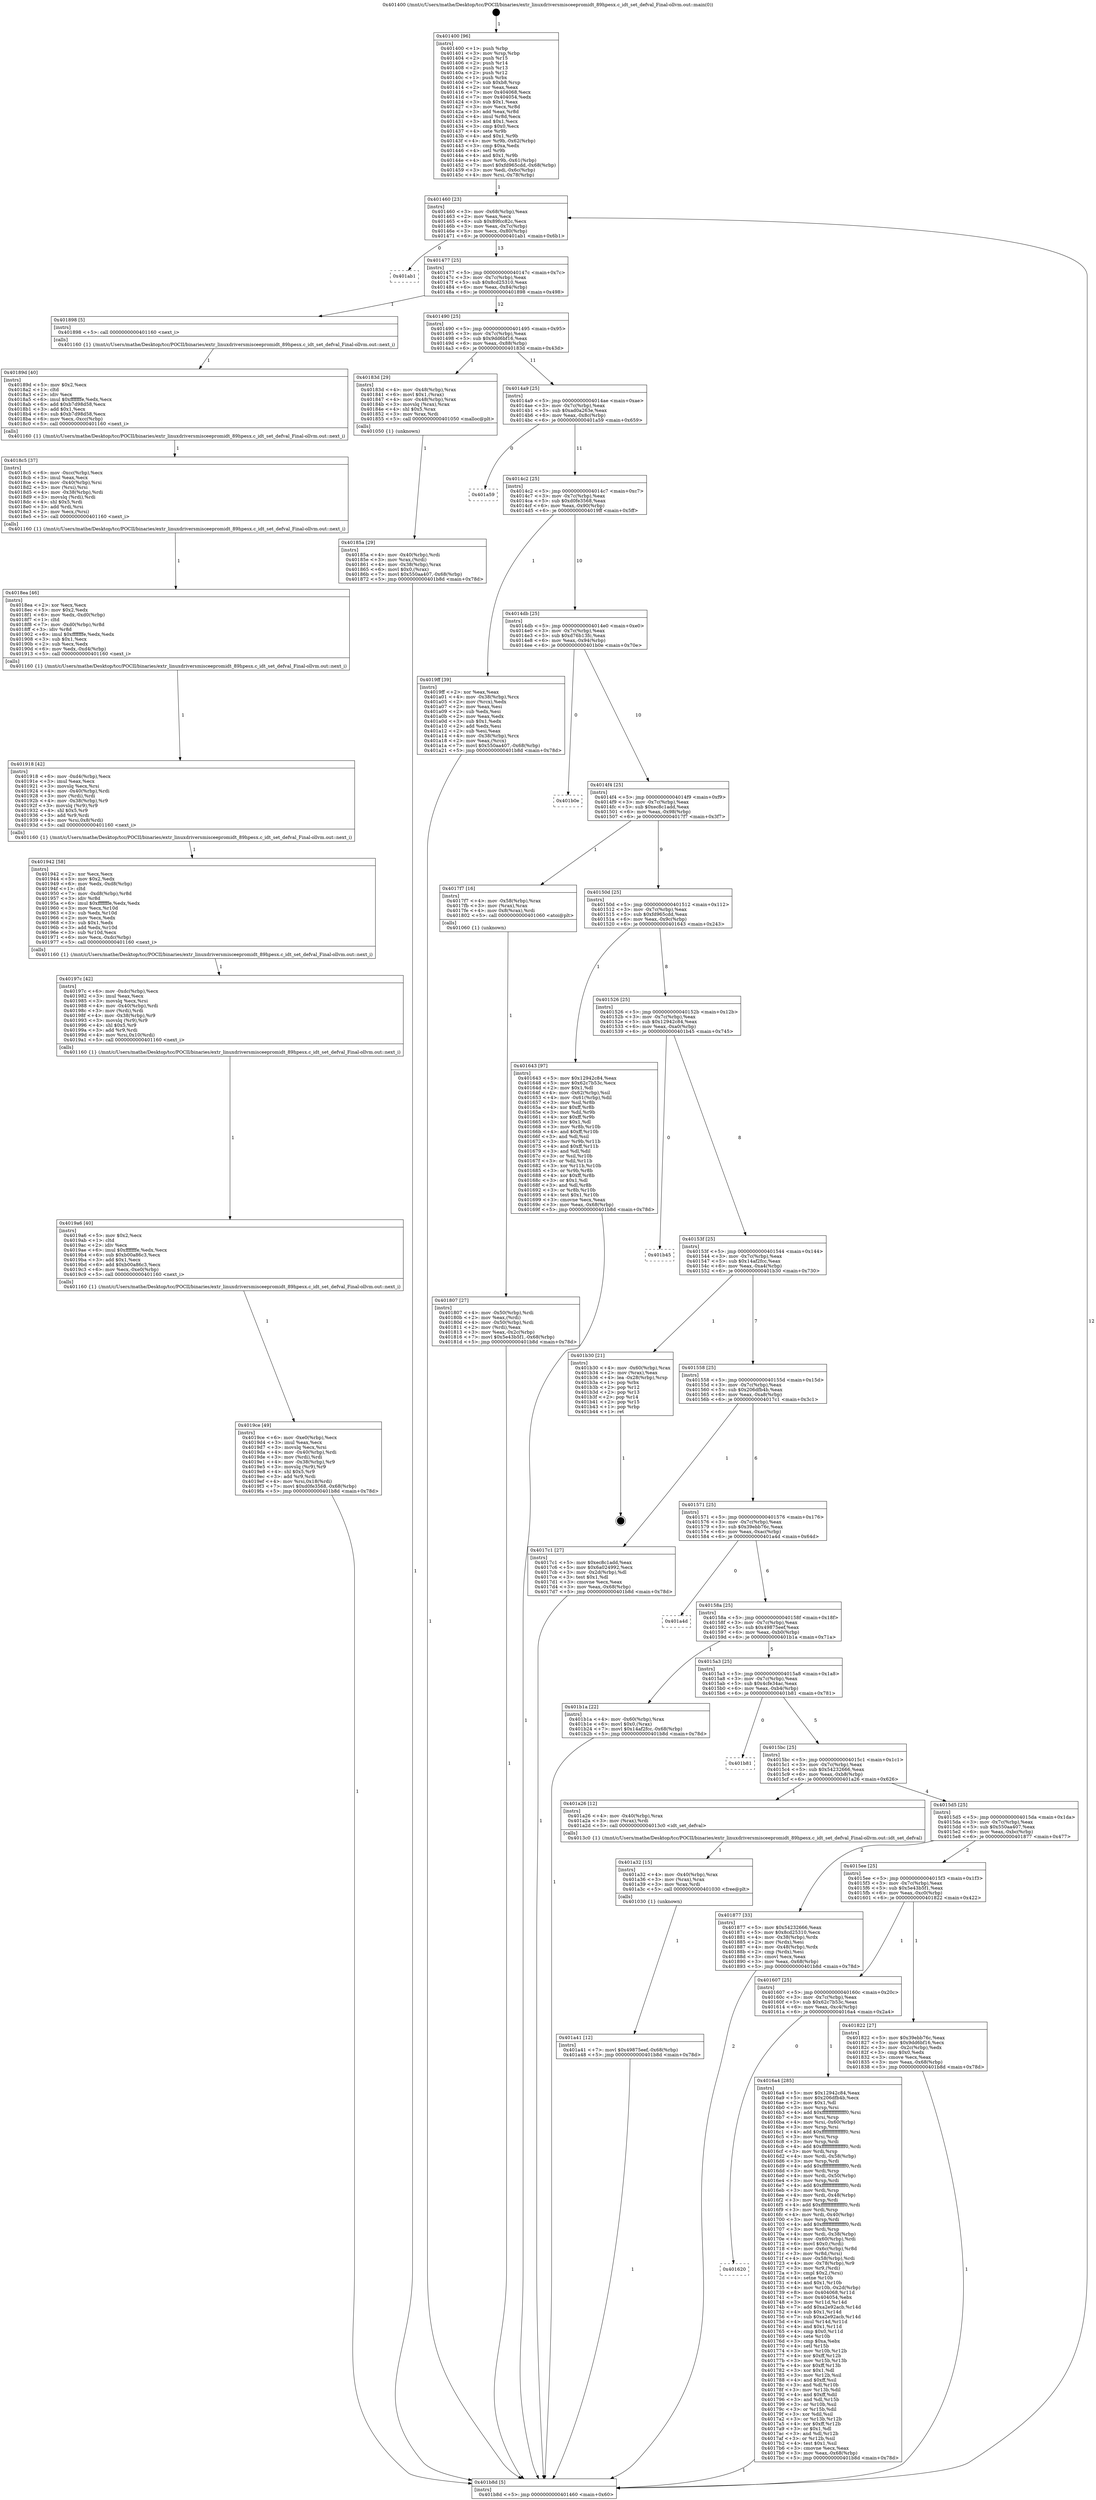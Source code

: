digraph "0x401400" {
  label = "0x401400 (/mnt/c/Users/mathe/Desktop/tcc/POCII/binaries/extr_linuxdriversmisceepromidt_89hpesx.c_idt_set_defval_Final-ollvm.out::main(0))"
  labelloc = "t"
  node[shape=record]

  Entry [label="",width=0.3,height=0.3,shape=circle,fillcolor=black,style=filled]
  "0x401460" [label="{
     0x401460 [23]\l
     | [instrs]\l
     &nbsp;&nbsp;0x401460 \<+3\>: mov -0x68(%rbp),%eax\l
     &nbsp;&nbsp;0x401463 \<+2\>: mov %eax,%ecx\l
     &nbsp;&nbsp;0x401465 \<+6\>: sub $0x89fcc82c,%ecx\l
     &nbsp;&nbsp;0x40146b \<+3\>: mov %eax,-0x7c(%rbp)\l
     &nbsp;&nbsp;0x40146e \<+3\>: mov %ecx,-0x80(%rbp)\l
     &nbsp;&nbsp;0x401471 \<+6\>: je 0000000000401ab1 \<main+0x6b1\>\l
  }"]
  "0x401ab1" [label="{
     0x401ab1\l
  }", style=dashed]
  "0x401477" [label="{
     0x401477 [25]\l
     | [instrs]\l
     &nbsp;&nbsp;0x401477 \<+5\>: jmp 000000000040147c \<main+0x7c\>\l
     &nbsp;&nbsp;0x40147c \<+3\>: mov -0x7c(%rbp),%eax\l
     &nbsp;&nbsp;0x40147f \<+5\>: sub $0x8cd25310,%eax\l
     &nbsp;&nbsp;0x401484 \<+6\>: mov %eax,-0x84(%rbp)\l
     &nbsp;&nbsp;0x40148a \<+6\>: je 0000000000401898 \<main+0x498\>\l
  }"]
  Exit [label="",width=0.3,height=0.3,shape=circle,fillcolor=black,style=filled,peripheries=2]
  "0x401898" [label="{
     0x401898 [5]\l
     | [instrs]\l
     &nbsp;&nbsp;0x401898 \<+5\>: call 0000000000401160 \<next_i\>\l
     | [calls]\l
     &nbsp;&nbsp;0x401160 \{1\} (/mnt/c/Users/mathe/Desktop/tcc/POCII/binaries/extr_linuxdriversmisceepromidt_89hpesx.c_idt_set_defval_Final-ollvm.out::next_i)\l
  }"]
  "0x401490" [label="{
     0x401490 [25]\l
     | [instrs]\l
     &nbsp;&nbsp;0x401490 \<+5\>: jmp 0000000000401495 \<main+0x95\>\l
     &nbsp;&nbsp;0x401495 \<+3\>: mov -0x7c(%rbp),%eax\l
     &nbsp;&nbsp;0x401498 \<+5\>: sub $0x9dd6bf16,%eax\l
     &nbsp;&nbsp;0x40149d \<+6\>: mov %eax,-0x88(%rbp)\l
     &nbsp;&nbsp;0x4014a3 \<+6\>: je 000000000040183d \<main+0x43d\>\l
  }"]
  "0x401a41" [label="{
     0x401a41 [12]\l
     | [instrs]\l
     &nbsp;&nbsp;0x401a41 \<+7\>: movl $0x49875eef,-0x68(%rbp)\l
     &nbsp;&nbsp;0x401a48 \<+5\>: jmp 0000000000401b8d \<main+0x78d\>\l
  }"]
  "0x40183d" [label="{
     0x40183d [29]\l
     | [instrs]\l
     &nbsp;&nbsp;0x40183d \<+4\>: mov -0x48(%rbp),%rax\l
     &nbsp;&nbsp;0x401841 \<+6\>: movl $0x1,(%rax)\l
     &nbsp;&nbsp;0x401847 \<+4\>: mov -0x48(%rbp),%rax\l
     &nbsp;&nbsp;0x40184b \<+3\>: movslq (%rax),%rax\l
     &nbsp;&nbsp;0x40184e \<+4\>: shl $0x5,%rax\l
     &nbsp;&nbsp;0x401852 \<+3\>: mov %rax,%rdi\l
     &nbsp;&nbsp;0x401855 \<+5\>: call 0000000000401050 \<malloc@plt\>\l
     | [calls]\l
     &nbsp;&nbsp;0x401050 \{1\} (unknown)\l
  }"]
  "0x4014a9" [label="{
     0x4014a9 [25]\l
     | [instrs]\l
     &nbsp;&nbsp;0x4014a9 \<+5\>: jmp 00000000004014ae \<main+0xae\>\l
     &nbsp;&nbsp;0x4014ae \<+3\>: mov -0x7c(%rbp),%eax\l
     &nbsp;&nbsp;0x4014b1 \<+5\>: sub $0xad0a263e,%eax\l
     &nbsp;&nbsp;0x4014b6 \<+6\>: mov %eax,-0x8c(%rbp)\l
     &nbsp;&nbsp;0x4014bc \<+6\>: je 0000000000401a59 \<main+0x659\>\l
  }"]
  "0x401a32" [label="{
     0x401a32 [15]\l
     | [instrs]\l
     &nbsp;&nbsp;0x401a32 \<+4\>: mov -0x40(%rbp),%rax\l
     &nbsp;&nbsp;0x401a36 \<+3\>: mov (%rax),%rax\l
     &nbsp;&nbsp;0x401a39 \<+3\>: mov %rax,%rdi\l
     &nbsp;&nbsp;0x401a3c \<+5\>: call 0000000000401030 \<free@plt\>\l
     | [calls]\l
     &nbsp;&nbsp;0x401030 \{1\} (unknown)\l
  }"]
  "0x401a59" [label="{
     0x401a59\l
  }", style=dashed]
  "0x4014c2" [label="{
     0x4014c2 [25]\l
     | [instrs]\l
     &nbsp;&nbsp;0x4014c2 \<+5\>: jmp 00000000004014c7 \<main+0xc7\>\l
     &nbsp;&nbsp;0x4014c7 \<+3\>: mov -0x7c(%rbp),%eax\l
     &nbsp;&nbsp;0x4014ca \<+5\>: sub $0xd0fe3568,%eax\l
     &nbsp;&nbsp;0x4014cf \<+6\>: mov %eax,-0x90(%rbp)\l
     &nbsp;&nbsp;0x4014d5 \<+6\>: je 00000000004019ff \<main+0x5ff\>\l
  }"]
  "0x4019ce" [label="{
     0x4019ce [49]\l
     | [instrs]\l
     &nbsp;&nbsp;0x4019ce \<+6\>: mov -0xe0(%rbp),%ecx\l
     &nbsp;&nbsp;0x4019d4 \<+3\>: imul %eax,%ecx\l
     &nbsp;&nbsp;0x4019d7 \<+3\>: movslq %ecx,%rsi\l
     &nbsp;&nbsp;0x4019da \<+4\>: mov -0x40(%rbp),%rdi\l
     &nbsp;&nbsp;0x4019de \<+3\>: mov (%rdi),%rdi\l
     &nbsp;&nbsp;0x4019e1 \<+4\>: mov -0x38(%rbp),%r9\l
     &nbsp;&nbsp;0x4019e5 \<+3\>: movslq (%r9),%r9\l
     &nbsp;&nbsp;0x4019e8 \<+4\>: shl $0x5,%r9\l
     &nbsp;&nbsp;0x4019ec \<+3\>: add %r9,%rdi\l
     &nbsp;&nbsp;0x4019ef \<+4\>: mov %rsi,0x18(%rdi)\l
     &nbsp;&nbsp;0x4019f3 \<+7\>: movl $0xd0fe3568,-0x68(%rbp)\l
     &nbsp;&nbsp;0x4019fa \<+5\>: jmp 0000000000401b8d \<main+0x78d\>\l
  }"]
  "0x4019ff" [label="{
     0x4019ff [39]\l
     | [instrs]\l
     &nbsp;&nbsp;0x4019ff \<+2\>: xor %eax,%eax\l
     &nbsp;&nbsp;0x401a01 \<+4\>: mov -0x38(%rbp),%rcx\l
     &nbsp;&nbsp;0x401a05 \<+2\>: mov (%rcx),%edx\l
     &nbsp;&nbsp;0x401a07 \<+2\>: mov %eax,%esi\l
     &nbsp;&nbsp;0x401a09 \<+2\>: sub %edx,%esi\l
     &nbsp;&nbsp;0x401a0b \<+2\>: mov %eax,%edx\l
     &nbsp;&nbsp;0x401a0d \<+3\>: sub $0x1,%edx\l
     &nbsp;&nbsp;0x401a10 \<+2\>: add %edx,%esi\l
     &nbsp;&nbsp;0x401a12 \<+2\>: sub %esi,%eax\l
     &nbsp;&nbsp;0x401a14 \<+4\>: mov -0x38(%rbp),%rcx\l
     &nbsp;&nbsp;0x401a18 \<+2\>: mov %eax,(%rcx)\l
     &nbsp;&nbsp;0x401a1a \<+7\>: movl $0x550aa407,-0x68(%rbp)\l
     &nbsp;&nbsp;0x401a21 \<+5\>: jmp 0000000000401b8d \<main+0x78d\>\l
  }"]
  "0x4014db" [label="{
     0x4014db [25]\l
     | [instrs]\l
     &nbsp;&nbsp;0x4014db \<+5\>: jmp 00000000004014e0 \<main+0xe0\>\l
     &nbsp;&nbsp;0x4014e0 \<+3\>: mov -0x7c(%rbp),%eax\l
     &nbsp;&nbsp;0x4014e3 \<+5\>: sub $0xd76b13fc,%eax\l
     &nbsp;&nbsp;0x4014e8 \<+6\>: mov %eax,-0x94(%rbp)\l
     &nbsp;&nbsp;0x4014ee \<+6\>: je 0000000000401b0e \<main+0x70e\>\l
  }"]
  "0x4019a6" [label="{
     0x4019a6 [40]\l
     | [instrs]\l
     &nbsp;&nbsp;0x4019a6 \<+5\>: mov $0x2,%ecx\l
     &nbsp;&nbsp;0x4019ab \<+1\>: cltd\l
     &nbsp;&nbsp;0x4019ac \<+2\>: idiv %ecx\l
     &nbsp;&nbsp;0x4019ae \<+6\>: imul $0xfffffffe,%edx,%ecx\l
     &nbsp;&nbsp;0x4019b4 \<+6\>: sub $0xb00a86c3,%ecx\l
     &nbsp;&nbsp;0x4019ba \<+3\>: add $0x1,%ecx\l
     &nbsp;&nbsp;0x4019bd \<+6\>: add $0xb00a86c3,%ecx\l
     &nbsp;&nbsp;0x4019c3 \<+6\>: mov %ecx,-0xe0(%rbp)\l
     &nbsp;&nbsp;0x4019c9 \<+5\>: call 0000000000401160 \<next_i\>\l
     | [calls]\l
     &nbsp;&nbsp;0x401160 \{1\} (/mnt/c/Users/mathe/Desktop/tcc/POCII/binaries/extr_linuxdriversmisceepromidt_89hpesx.c_idt_set_defval_Final-ollvm.out::next_i)\l
  }"]
  "0x401b0e" [label="{
     0x401b0e\l
  }", style=dashed]
  "0x4014f4" [label="{
     0x4014f4 [25]\l
     | [instrs]\l
     &nbsp;&nbsp;0x4014f4 \<+5\>: jmp 00000000004014f9 \<main+0xf9\>\l
     &nbsp;&nbsp;0x4014f9 \<+3\>: mov -0x7c(%rbp),%eax\l
     &nbsp;&nbsp;0x4014fc \<+5\>: sub $0xec8c1add,%eax\l
     &nbsp;&nbsp;0x401501 \<+6\>: mov %eax,-0x98(%rbp)\l
     &nbsp;&nbsp;0x401507 \<+6\>: je 00000000004017f7 \<main+0x3f7\>\l
  }"]
  "0x40197c" [label="{
     0x40197c [42]\l
     | [instrs]\l
     &nbsp;&nbsp;0x40197c \<+6\>: mov -0xdc(%rbp),%ecx\l
     &nbsp;&nbsp;0x401982 \<+3\>: imul %eax,%ecx\l
     &nbsp;&nbsp;0x401985 \<+3\>: movslq %ecx,%rsi\l
     &nbsp;&nbsp;0x401988 \<+4\>: mov -0x40(%rbp),%rdi\l
     &nbsp;&nbsp;0x40198c \<+3\>: mov (%rdi),%rdi\l
     &nbsp;&nbsp;0x40198f \<+4\>: mov -0x38(%rbp),%r9\l
     &nbsp;&nbsp;0x401993 \<+3\>: movslq (%r9),%r9\l
     &nbsp;&nbsp;0x401996 \<+4\>: shl $0x5,%r9\l
     &nbsp;&nbsp;0x40199a \<+3\>: add %r9,%rdi\l
     &nbsp;&nbsp;0x40199d \<+4\>: mov %rsi,0x10(%rdi)\l
     &nbsp;&nbsp;0x4019a1 \<+5\>: call 0000000000401160 \<next_i\>\l
     | [calls]\l
     &nbsp;&nbsp;0x401160 \{1\} (/mnt/c/Users/mathe/Desktop/tcc/POCII/binaries/extr_linuxdriversmisceepromidt_89hpesx.c_idt_set_defval_Final-ollvm.out::next_i)\l
  }"]
  "0x4017f7" [label="{
     0x4017f7 [16]\l
     | [instrs]\l
     &nbsp;&nbsp;0x4017f7 \<+4\>: mov -0x58(%rbp),%rax\l
     &nbsp;&nbsp;0x4017fb \<+3\>: mov (%rax),%rax\l
     &nbsp;&nbsp;0x4017fe \<+4\>: mov 0x8(%rax),%rdi\l
     &nbsp;&nbsp;0x401802 \<+5\>: call 0000000000401060 \<atoi@plt\>\l
     | [calls]\l
     &nbsp;&nbsp;0x401060 \{1\} (unknown)\l
  }"]
  "0x40150d" [label="{
     0x40150d [25]\l
     | [instrs]\l
     &nbsp;&nbsp;0x40150d \<+5\>: jmp 0000000000401512 \<main+0x112\>\l
     &nbsp;&nbsp;0x401512 \<+3\>: mov -0x7c(%rbp),%eax\l
     &nbsp;&nbsp;0x401515 \<+5\>: sub $0xfd965cdd,%eax\l
     &nbsp;&nbsp;0x40151a \<+6\>: mov %eax,-0x9c(%rbp)\l
     &nbsp;&nbsp;0x401520 \<+6\>: je 0000000000401643 \<main+0x243\>\l
  }"]
  "0x401942" [label="{
     0x401942 [58]\l
     | [instrs]\l
     &nbsp;&nbsp;0x401942 \<+2\>: xor %ecx,%ecx\l
     &nbsp;&nbsp;0x401944 \<+5\>: mov $0x2,%edx\l
     &nbsp;&nbsp;0x401949 \<+6\>: mov %edx,-0xd8(%rbp)\l
     &nbsp;&nbsp;0x40194f \<+1\>: cltd\l
     &nbsp;&nbsp;0x401950 \<+7\>: mov -0xd8(%rbp),%r8d\l
     &nbsp;&nbsp;0x401957 \<+3\>: idiv %r8d\l
     &nbsp;&nbsp;0x40195a \<+6\>: imul $0xfffffffe,%edx,%edx\l
     &nbsp;&nbsp;0x401960 \<+3\>: mov %ecx,%r10d\l
     &nbsp;&nbsp;0x401963 \<+3\>: sub %edx,%r10d\l
     &nbsp;&nbsp;0x401966 \<+2\>: mov %ecx,%edx\l
     &nbsp;&nbsp;0x401968 \<+3\>: sub $0x1,%edx\l
     &nbsp;&nbsp;0x40196b \<+3\>: add %edx,%r10d\l
     &nbsp;&nbsp;0x40196e \<+3\>: sub %r10d,%ecx\l
     &nbsp;&nbsp;0x401971 \<+6\>: mov %ecx,-0xdc(%rbp)\l
     &nbsp;&nbsp;0x401977 \<+5\>: call 0000000000401160 \<next_i\>\l
     | [calls]\l
     &nbsp;&nbsp;0x401160 \{1\} (/mnt/c/Users/mathe/Desktop/tcc/POCII/binaries/extr_linuxdriversmisceepromidt_89hpesx.c_idt_set_defval_Final-ollvm.out::next_i)\l
  }"]
  "0x401643" [label="{
     0x401643 [97]\l
     | [instrs]\l
     &nbsp;&nbsp;0x401643 \<+5\>: mov $0x12942c84,%eax\l
     &nbsp;&nbsp;0x401648 \<+5\>: mov $0x62c7b53c,%ecx\l
     &nbsp;&nbsp;0x40164d \<+2\>: mov $0x1,%dl\l
     &nbsp;&nbsp;0x40164f \<+4\>: mov -0x62(%rbp),%sil\l
     &nbsp;&nbsp;0x401653 \<+4\>: mov -0x61(%rbp),%dil\l
     &nbsp;&nbsp;0x401657 \<+3\>: mov %sil,%r8b\l
     &nbsp;&nbsp;0x40165a \<+4\>: xor $0xff,%r8b\l
     &nbsp;&nbsp;0x40165e \<+3\>: mov %dil,%r9b\l
     &nbsp;&nbsp;0x401661 \<+4\>: xor $0xff,%r9b\l
     &nbsp;&nbsp;0x401665 \<+3\>: xor $0x1,%dl\l
     &nbsp;&nbsp;0x401668 \<+3\>: mov %r8b,%r10b\l
     &nbsp;&nbsp;0x40166b \<+4\>: and $0xff,%r10b\l
     &nbsp;&nbsp;0x40166f \<+3\>: and %dl,%sil\l
     &nbsp;&nbsp;0x401672 \<+3\>: mov %r9b,%r11b\l
     &nbsp;&nbsp;0x401675 \<+4\>: and $0xff,%r11b\l
     &nbsp;&nbsp;0x401679 \<+3\>: and %dl,%dil\l
     &nbsp;&nbsp;0x40167c \<+3\>: or %sil,%r10b\l
     &nbsp;&nbsp;0x40167f \<+3\>: or %dil,%r11b\l
     &nbsp;&nbsp;0x401682 \<+3\>: xor %r11b,%r10b\l
     &nbsp;&nbsp;0x401685 \<+3\>: or %r9b,%r8b\l
     &nbsp;&nbsp;0x401688 \<+4\>: xor $0xff,%r8b\l
     &nbsp;&nbsp;0x40168c \<+3\>: or $0x1,%dl\l
     &nbsp;&nbsp;0x40168f \<+3\>: and %dl,%r8b\l
     &nbsp;&nbsp;0x401692 \<+3\>: or %r8b,%r10b\l
     &nbsp;&nbsp;0x401695 \<+4\>: test $0x1,%r10b\l
     &nbsp;&nbsp;0x401699 \<+3\>: cmovne %ecx,%eax\l
     &nbsp;&nbsp;0x40169c \<+3\>: mov %eax,-0x68(%rbp)\l
     &nbsp;&nbsp;0x40169f \<+5\>: jmp 0000000000401b8d \<main+0x78d\>\l
  }"]
  "0x401526" [label="{
     0x401526 [25]\l
     | [instrs]\l
     &nbsp;&nbsp;0x401526 \<+5\>: jmp 000000000040152b \<main+0x12b\>\l
     &nbsp;&nbsp;0x40152b \<+3\>: mov -0x7c(%rbp),%eax\l
     &nbsp;&nbsp;0x40152e \<+5\>: sub $0x12942c84,%eax\l
     &nbsp;&nbsp;0x401533 \<+6\>: mov %eax,-0xa0(%rbp)\l
     &nbsp;&nbsp;0x401539 \<+6\>: je 0000000000401b45 \<main+0x745\>\l
  }"]
  "0x401b8d" [label="{
     0x401b8d [5]\l
     | [instrs]\l
     &nbsp;&nbsp;0x401b8d \<+5\>: jmp 0000000000401460 \<main+0x60\>\l
  }"]
  "0x401400" [label="{
     0x401400 [96]\l
     | [instrs]\l
     &nbsp;&nbsp;0x401400 \<+1\>: push %rbp\l
     &nbsp;&nbsp;0x401401 \<+3\>: mov %rsp,%rbp\l
     &nbsp;&nbsp;0x401404 \<+2\>: push %r15\l
     &nbsp;&nbsp;0x401406 \<+2\>: push %r14\l
     &nbsp;&nbsp;0x401408 \<+2\>: push %r13\l
     &nbsp;&nbsp;0x40140a \<+2\>: push %r12\l
     &nbsp;&nbsp;0x40140c \<+1\>: push %rbx\l
     &nbsp;&nbsp;0x40140d \<+7\>: sub $0xb8,%rsp\l
     &nbsp;&nbsp;0x401414 \<+2\>: xor %eax,%eax\l
     &nbsp;&nbsp;0x401416 \<+7\>: mov 0x404068,%ecx\l
     &nbsp;&nbsp;0x40141d \<+7\>: mov 0x404054,%edx\l
     &nbsp;&nbsp;0x401424 \<+3\>: sub $0x1,%eax\l
     &nbsp;&nbsp;0x401427 \<+3\>: mov %ecx,%r8d\l
     &nbsp;&nbsp;0x40142a \<+3\>: add %eax,%r8d\l
     &nbsp;&nbsp;0x40142d \<+4\>: imul %r8d,%ecx\l
     &nbsp;&nbsp;0x401431 \<+3\>: and $0x1,%ecx\l
     &nbsp;&nbsp;0x401434 \<+3\>: cmp $0x0,%ecx\l
     &nbsp;&nbsp;0x401437 \<+4\>: sete %r9b\l
     &nbsp;&nbsp;0x40143b \<+4\>: and $0x1,%r9b\l
     &nbsp;&nbsp;0x40143f \<+4\>: mov %r9b,-0x62(%rbp)\l
     &nbsp;&nbsp;0x401443 \<+3\>: cmp $0xa,%edx\l
     &nbsp;&nbsp;0x401446 \<+4\>: setl %r9b\l
     &nbsp;&nbsp;0x40144a \<+4\>: and $0x1,%r9b\l
     &nbsp;&nbsp;0x40144e \<+4\>: mov %r9b,-0x61(%rbp)\l
     &nbsp;&nbsp;0x401452 \<+7\>: movl $0xfd965cdd,-0x68(%rbp)\l
     &nbsp;&nbsp;0x401459 \<+3\>: mov %edi,-0x6c(%rbp)\l
     &nbsp;&nbsp;0x40145c \<+4\>: mov %rsi,-0x78(%rbp)\l
  }"]
  "0x401918" [label="{
     0x401918 [42]\l
     | [instrs]\l
     &nbsp;&nbsp;0x401918 \<+6\>: mov -0xd4(%rbp),%ecx\l
     &nbsp;&nbsp;0x40191e \<+3\>: imul %eax,%ecx\l
     &nbsp;&nbsp;0x401921 \<+3\>: movslq %ecx,%rsi\l
     &nbsp;&nbsp;0x401924 \<+4\>: mov -0x40(%rbp),%rdi\l
     &nbsp;&nbsp;0x401928 \<+3\>: mov (%rdi),%rdi\l
     &nbsp;&nbsp;0x40192b \<+4\>: mov -0x38(%rbp),%r9\l
     &nbsp;&nbsp;0x40192f \<+3\>: movslq (%r9),%r9\l
     &nbsp;&nbsp;0x401932 \<+4\>: shl $0x5,%r9\l
     &nbsp;&nbsp;0x401936 \<+3\>: add %r9,%rdi\l
     &nbsp;&nbsp;0x401939 \<+4\>: mov %rsi,0x8(%rdi)\l
     &nbsp;&nbsp;0x40193d \<+5\>: call 0000000000401160 \<next_i\>\l
     | [calls]\l
     &nbsp;&nbsp;0x401160 \{1\} (/mnt/c/Users/mathe/Desktop/tcc/POCII/binaries/extr_linuxdriversmisceepromidt_89hpesx.c_idt_set_defval_Final-ollvm.out::next_i)\l
  }"]
  "0x401b45" [label="{
     0x401b45\l
  }", style=dashed]
  "0x40153f" [label="{
     0x40153f [25]\l
     | [instrs]\l
     &nbsp;&nbsp;0x40153f \<+5\>: jmp 0000000000401544 \<main+0x144\>\l
     &nbsp;&nbsp;0x401544 \<+3\>: mov -0x7c(%rbp),%eax\l
     &nbsp;&nbsp;0x401547 \<+5\>: sub $0x14af2fcc,%eax\l
     &nbsp;&nbsp;0x40154c \<+6\>: mov %eax,-0xa4(%rbp)\l
     &nbsp;&nbsp;0x401552 \<+6\>: je 0000000000401b30 \<main+0x730\>\l
  }"]
  "0x4018ea" [label="{
     0x4018ea [46]\l
     | [instrs]\l
     &nbsp;&nbsp;0x4018ea \<+2\>: xor %ecx,%ecx\l
     &nbsp;&nbsp;0x4018ec \<+5\>: mov $0x2,%edx\l
     &nbsp;&nbsp;0x4018f1 \<+6\>: mov %edx,-0xd0(%rbp)\l
     &nbsp;&nbsp;0x4018f7 \<+1\>: cltd\l
     &nbsp;&nbsp;0x4018f8 \<+7\>: mov -0xd0(%rbp),%r8d\l
     &nbsp;&nbsp;0x4018ff \<+3\>: idiv %r8d\l
     &nbsp;&nbsp;0x401902 \<+6\>: imul $0xfffffffe,%edx,%edx\l
     &nbsp;&nbsp;0x401908 \<+3\>: sub $0x1,%ecx\l
     &nbsp;&nbsp;0x40190b \<+2\>: sub %ecx,%edx\l
     &nbsp;&nbsp;0x40190d \<+6\>: mov %edx,-0xd4(%rbp)\l
     &nbsp;&nbsp;0x401913 \<+5\>: call 0000000000401160 \<next_i\>\l
     | [calls]\l
     &nbsp;&nbsp;0x401160 \{1\} (/mnt/c/Users/mathe/Desktop/tcc/POCII/binaries/extr_linuxdriversmisceepromidt_89hpesx.c_idt_set_defval_Final-ollvm.out::next_i)\l
  }"]
  "0x401b30" [label="{
     0x401b30 [21]\l
     | [instrs]\l
     &nbsp;&nbsp;0x401b30 \<+4\>: mov -0x60(%rbp),%rax\l
     &nbsp;&nbsp;0x401b34 \<+2\>: mov (%rax),%eax\l
     &nbsp;&nbsp;0x401b36 \<+4\>: lea -0x28(%rbp),%rsp\l
     &nbsp;&nbsp;0x401b3a \<+1\>: pop %rbx\l
     &nbsp;&nbsp;0x401b3b \<+2\>: pop %r12\l
     &nbsp;&nbsp;0x401b3d \<+2\>: pop %r13\l
     &nbsp;&nbsp;0x401b3f \<+2\>: pop %r14\l
     &nbsp;&nbsp;0x401b41 \<+2\>: pop %r15\l
     &nbsp;&nbsp;0x401b43 \<+1\>: pop %rbp\l
     &nbsp;&nbsp;0x401b44 \<+1\>: ret\l
  }"]
  "0x401558" [label="{
     0x401558 [25]\l
     | [instrs]\l
     &nbsp;&nbsp;0x401558 \<+5\>: jmp 000000000040155d \<main+0x15d\>\l
     &nbsp;&nbsp;0x40155d \<+3\>: mov -0x7c(%rbp),%eax\l
     &nbsp;&nbsp;0x401560 \<+5\>: sub $0x206dfb4b,%eax\l
     &nbsp;&nbsp;0x401565 \<+6\>: mov %eax,-0xa8(%rbp)\l
     &nbsp;&nbsp;0x40156b \<+6\>: je 00000000004017c1 \<main+0x3c1\>\l
  }"]
  "0x4018c5" [label="{
     0x4018c5 [37]\l
     | [instrs]\l
     &nbsp;&nbsp;0x4018c5 \<+6\>: mov -0xcc(%rbp),%ecx\l
     &nbsp;&nbsp;0x4018cb \<+3\>: imul %eax,%ecx\l
     &nbsp;&nbsp;0x4018ce \<+4\>: mov -0x40(%rbp),%rsi\l
     &nbsp;&nbsp;0x4018d2 \<+3\>: mov (%rsi),%rsi\l
     &nbsp;&nbsp;0x4018d5 \<+4\>: mov -0x38(%rbp),%rdi\l
     &nbsp;&nbsp;0x4018d9 \<+3\>: movslq (%rdi),%rdi\l
     &nbsp;&nbsp;0x4018dc \<+4\>: shl $0x5,%rdi\l
     &nbsp;&nbsp;0x4018e0 \<+3\>: add %rdi,%rsi\l
     &nbsp;&nbsp;0x4018e3 \<+2\>: mov %ecx,(%rsi)\l
     &nbsp;&nbsp;0x4018e5 \<+5\>: call 0000000000401160 \<next_i\>\l
     | [calls]\l
     &nbsp;&nbsp;0x401160 \{1\} (/mnt/c/Users/mathe/Desktop/tcc/POCII/binaries/extr_linuxdriversmisceepromidt_89hpesx.c_idt_set_defval_Final-ollvm.out::next_i)\l
  }"]
  "0x4017c1" [label="{
     0x4017c1 [27]\l
     | [instrs]\l
     &nbsp;&nbsp;0x4017c1 \<+5\>: mov $0xec8c1add,%eax\l
     &nbsp;&nbsp;0x4017c6 \<+5\>: mov $0x6a024992,%ecx\l
     &nbsp;&nbsp;0x4017cb \<+3\>: mov -0x2d(%rbp),%dl\l
     &nbsp;&nbsp;0x4017ce \<+3\>: test $0x1,%dl\l
     &nbsp;&nbsp;0x4017d1 \<+3\>: cmovne %ecx,%eax\l
     &nbsp;&nbsp;0x4017d4 \<+3\>: mov %eax,-0x68(%rbp)\l
     &nbsp;&nbsp;0x4017d7 \<+5\>: jmp 0000000000401b8d \<main+0x78d\>\l
  }"]
  "0x401571" [label="{
     0x401571 [25]\l
     | [instrs]\l
     &nbsp;&nbsp;0x401571 \<+5\>: jmp 0000000000401576 \<main+0x176\>\l
     &nbsp;&nbsp;0x401576 \<+3\>: mov -0x7c(%rbp),%eax\l
     &nbsp;&nbsp;0x401579 \<+5\>: sub $0x39ebb76c,%eax\l
     &nbsp;&nbsp;0x40157e \<+6\>: mov %eax,-0xac(%rbp)\l
     &nbsp;&nbsp;0x401584 \<+6\>: je 0000000000401a4d \<main+0x64d\>\l
  }"]
  "0x40189d" [label="{
     0x40189d [40]\l
     | [instrs]\l
     &nbsp;&nbsp;0x40189d \<+5\>: mov $0x2,%ecx\l
     &nbsp;&nbsp;0x4018a2 \<+1\>: cltd\l
     &nbsp;&nbsp;0x4018a3 \<+2\>: idiv %ecx\l
     &nbsp;&nbsp;0x4018a5 \<+6\>: imul $0xfffffffe,%edx,%ecx\l
     &nbsp;&nbsp;0x4018ab \<+6\>: add $0xb7d98d58,%ecx\l
     &nbsp;&nbsp;0x4018b1 \<+3\>: add $0x1,%ecx\l
     &nbsp;&nbsp;0x4018b4 \<+6\>: sub $0xb7d98d58,%ecx\l
     &nbsp;&nbsp;0x4018ba \<+6\>: mov %ecx,-0xcc(%rbp)\l
     &nbsp;&nbsp;0x4018c0 \<+5\>: call 0000000000401160 \<next_i\>\l
     | [calls]\l
     &nbsp;&nbsp;0x401160 \{1\} (/mnt/c/Users/mathe/Desktop/tcc/POCII/binaries/extr_linuxdriversmisceepromidt_89hpesx.c_idt_set_defval_Final-ollvm.out::next_i)\l
  }"]
  "0x401a4d" [label="{
     0x401a4d\l
  }", style=dashed]
  "0x40158a" [label="{
     0x40158a [25]\l
     | [instrs]\l
     &nbsp;&nbsp;0x40158a \<+5\>: jmp 000000000040158f \<main+0x18f\>\l
     &nbsp;&nbsp;0x40158f \<+3\>: mov -0x7c(%rbp),%eax\l
     &nbsp;&nbsp;0x401592 \<+5\>: sub $0x49875eef,%eax\l
     &nbsp;&nbsp;0x401597 \<+6\>: mov %eax,-0xb0(%rbp)\l
     &nbsp;&nbsp;0x40159d \<+6\>: je 0000000000401b1a \<main+0x71a\>\l
  }"]
  "0x40185a" [label="{
     0x40185a [29]\l
     | [instrs]\l
     &nbsp;&nbsp;0x40185a \<+4\>: mov -0x40(%rbp),%rdi\l
     &nbsp;&nbsp;0x40185e \<+3\>: mov %rax,(%rdi)\l
     &nbsp;&nbsp;0x401861 \<+4\>: mov -0x38(%rbp),%rax\l
     &nbsp;&nbsp;0x401865 \<+6\>: movl $0x0,(%rax)\l
     &nbsp;&nbsp;0x40186b \<+7\>: movl $0x550aa407,-0x68(%rbp)\l
     &nbsp;&nbsp;0x401872 \<+5\>: jmp 0000000000401b8d \<main+0x78d\>\l
  }"]
  "0x401b1a" [label="{
     0x401b1a [22]\l
     | [instrs]\l
     &nbsp;&nbsp;0x401b1a \<+4\>: mov -0x60(%rbp),%rax\l
     &nbsp;&nbsp;0x401b1e \<+6\>: movl $0x0,(%rax)\l
     &nbsp;&nbsp;0x401b24 \<+7\>: movl $0x14af2fcc,-0x68(%rbp)\l
     &nbsp;&nbsp;0x401b2b \<+5\>: jmp 0000000000401b8d \<main+0x78d\>\l
  }"]
  "0x4015a3" [label="{
     0x4015a3 [25]\l
     | [instrs]\l
     &nbsp;&nbsp;0x4015a3 \<+5\>: jmp 00000000004015a8 \<main+0x1a8\>\l
     &nbsp;&nbsp;0x4015a8 \<+3\>: mov -0x7c(%rbp),%eax\l
     &nbsp;&nbsp;0x4015ab \<+5\>: sub $0x4cfe34ac,%eax\l
     &nbsp;&nbsp;0x4015b0 \<+6\>: mov %eax,-0xb4(%rbp)\l
     &nbsp;&nbsp;0x4015b6 \<+6\>: je 0000000000401b81 \<main+0x781\>\l
  }"]
  "0x401807" [label="{
     0x401807 [27]\l
     | [instrs]\l
     &nbsp;&nbsp;0x401807 \<+4\>: mov -0x50(%rbp),%rdi\l
     &nbsp;&nbsp;0x40180b \<+2\>: mov %eax,(%rdi)\l
     &nbsp;&nbsp;0x40180d \<+4\>: mov -0x50(%rbp),%rdi\l
     &nbsp;&nbsp;0x401811 \<+2\>: mov (%rdi),%eax\l
     &nbsp;&nbsp;0x401813 \<+3\>: mov %eax,-0x2c(%rbp)\l
     &nbsp;&nbsp;0x401816 \<+7\>: movl $0x5e43b5f1,-0x68(%rbp)\l
     &nbsp;&nbsp;0x40181d \<+5\>: jmp 0000000000401b8d \<main+0x78d\>\l
  }"]
  "0x401b81" [label="{
     0x401b81\l
  }", style=dashed]
  "0x4015bc" [label="{
     0x4015bc [25]\l
     | [instrs]\l
     &nbsp;&nbsp;0x4015bc \<+5\>: jmp 00000000004015c1 \<main+0x1c1\>\l
     &nbsp;&nbsp;0x4015c1 \<+3\>: mov -0x7c(%rbp),%eax\l
     &nbsp;&nbsp;0x4015c4 \<+5\>: sub $0x54232666,%eax\l
     &nbsp;&nbsp;0x4015c9 \<+6\>: mov %eax,-0xb8(%rbp)\l
     &nbsp;&nbsp;0x4015cf \<+6\>: je 0000000000401a26 \<main+0x626\>\l
  }"]
  "0x401620" [label="{
     0x401620\l
  }", style=dashed]
  "0x401a26" [label="{
     0x401a26 [12]\l
     | [instrs]\l
     &nbsp;&nbsp;0x401a26 \<+4\>: mov -0x40(%rbp),%rax\l
     &nbsp;&nbsp;0x401a2a \<+3\>: mov (%rax),%rdi\l
     &nbsp;&nbsp;0x401a2d \<+5\>: call 00000000004013c0 \<idt_set_defval\>\l
     | [calls]\l
     &nbsp;&nbsp;0x4013c0 \{1\} (/mnt/c/Users/mathe/Desktop/tcc/POCII/binaries/extr_linuxdriversmisceepromidt_89hpesx.c_idt_set_defval_Final-ollvm.out::idt_set_defval)\l
  }"]
  "0x4015d5" [label="{
     0x4015d5 [25]\l
     | [instrs]\l
     &nbsp;&nbsp;0x4015d5 \<+5\>: jmp 00000000004015da \<main+0x1da\>\l
     &nbsp;&nbsp;0x4015da \<+3\>: mov -0x7c(%rbp),%eax\l
     &nbsp;&nbsp;0x4015dd \<+5\>: sub $0x550aa407,%eax\l
     &nbsp;&nbsp;0x4015e2 \<+6\>: mov %eax,-0xbc(%rbp)\l
     &nbsp;&nbsp;0x4015e8 \<+6\>: je 0000000000401877 \<main+0x477\>\l
  }"]
  "0x4016a4" [label="{
     0x4016a4 [285]\l
     | [instrs]\l
     &nbsp;&nbsp;0x4016a4 \<+5\>: mov $0x12942c84,%eax\l
     &nbsp;&nbsp;0x4016a9 \<+5\>: mov $0x206dfb4b,%ecx\l
     &nbsp;&nbsp;0x4016ae \<+2\>: mov $0x1,%dl\l
     &nbsp;&nbsp;0x4016b0 \<+3\>: mov %rsp,%rsi\l
     &nbsp;&nbsp;0x4016b3 \<+4\>: add $0xfffffffffffffff0,%rsi\l
     &nbsp;&nbsp;0x4016b7 \<+3\>: mov %rsi,%rsp\l
     &nbsp;&nbsp;0x4016ba \<+4\>: mov %rsi,-0x60(%rbp)\l
     &nbsp;&nbsp;0x4016be \<+3\>: mov %rsp,%rsi\l
     &nbsp;&nbsp;0x4016c1 \<+4\>: add $0xfffffffffffffff0,%rsi\l
     &nbsp;&nbsp;0x4016c5 \<+3\>: mov %rsi,%rsp\l
     &nbsp;&nbsp;0x4016c8 \<+3\>: mov %rsp,%rdi\l
     &nbsp;&nbsp;0x4016cb \<+4\>: add $0xfffffffffffffff0,%rdi\l
     &nbsp;&nbsp;0x4016cf \<+3\>: mov %rdi,%rsp\l
     &nbsp;&nbsp;0x4016d2 \<+4\>: mov %rdi,-0x58(%rbp)\l
     &nbsp;&nbsp;0x4016d6 \<+3\>: mov %rsp,%rdi\l
     &nbsp;&nbsp;0x4016d9 \<+4\>: add $0xfffffffffffffff0,%rdi\l
     &nbsp;&nbsp;0x4016dd \<+3\>: mov %rdi,%rsp\l
     &nbsp;&nbsp;0x4016e0 \<+4\>: mov %rdi,-0x50(%rbp)\l
     &nbsp;&nbsp;0x4016e4 \<+3\>: mov %rsp,%rdi\l
     &nbsp;&nbsp;0x4016e7 \<+4\>: add $0xfffffffffffffff0,%rdi\l
     &nbsp;&nbsp;0x4016eb \<+3\>: mov %rdi,%rsp\l
     &nbsp;&nbsp;0x4016ee \<+4\>: mov %rdi,-0x48(%rbp)\l
     &nbsp;&nbsp;0x4016f2 \<+3\>: mov %rsp,%rdi\l
     &nbsp;&nbsp;0x4016f5 \<+4\>: add $0xfffffffffffffff0,%rdi\l
     &nbsp;&nbsp;0x4016f9 \<+3\>: mov %rdi,%rsp\l
     &nbsp;&nbsp;0x4016fc \<+4\>: mov %rdi,-0x40(%rbp)\l
     &nbsp;&nbsp;0x401700 \<+3\>: mov %rsp,%rdi\l
     &nbsp;&nbsp;0x401703 \<+4\>: add $0xfffffffffffffff0,%rdi\l
     &nbsp;&nbsp;0x401707 \<+3\>: mov %rdi,%rsp\l
     &nbsp;&nbsp;0x40170a \<+4\>: mov %rdi,-0x38(%rbp)\l
     &nbsp;&nbsp;0x40170e \<+4\>: mov -0x60(%rbp),%rdi\l
     &nbsp;&nbsp;0x401712 \<+6\>: movl $0x0,(%rdi)\l
     &nbsp;&nbsp;0x401718 \<+4\>: mov -0x6c(%rbp),%r8d\l
     &nbsp;&nbsp;0x40171c \<+3\>: mov %r8d,(%rsi)\l
     &nbsp;&nbsp;0x40171f \<+4\>: mov -0x58(%rbp),%rdi\l
     &nbsp;&nbsp;0x401723 \<+4\>: mov -0x78(%rbp),%r9\l
     &nbsp;&nbsp;0x401727 \<+3\>: mov %r9,(%rdi)\l
     &nbsp;&nbsp;0x40172a \<+3\>: cmpl $0x2,(%rsi)\l
     &nbsp;&nbsp;0x40172d \<+4\>: setne %r10b\l
     &nbsp;&nbsp;0x401731 \<+4\>: and $0x1,%r10b\l
     &nbsp;&nbsp;0x401735 \<+4\>: mov %r10b,-0x2d(%rbp)\l
     &nbsp;&nbsp;0x401739 \<+8\>: mov 0x404068,%r11d\l
     &nbsp;&nbsp;0x401741 \<+7\>: mov 0x404054,%ebx\l
     &nbsp;&nbsp;0x401748 \<+3\>: mov %r11d,%r14d\l
     &nbsp;&nbsp;0x40174b \<+7\>: add $0xa2e92acb,%r14d\l
     &nbsp;&nbsp;0x401752 \<+4\>: sub $0x1,%r14d\l
     &nbsp;&nbsp;0x401756 \<+7\>: sub $0xa2e92acb,%r14d\l
     &nbsp;&nbsp;0x40175d \<+4\>: imul %r14d,%r11d\l
     &nbsp;&nbsp;0x401761 \<+4\>: and $0x1,%r11d\l
     &nbsp;&nbsp;0x401765 \<+4\>: cmp $0x0,%r11d\l
     &nbsp;&nbsp;0x401769 \<+4\>: sete %r10b\l
     &nbsp;&nbsp;0x40176d \<+3\>: cmp $0xa,%ebx\l
     &nbsp;&nbsp;0x401770 \<+4\>: setl %r15b\l
     &nbsp;&nbsp;0x401774 \<+3\>: mov %r10b,%r12b\l
     &nbsp;&nbsp;0x401777 \<+4\>: xor $0xff,%r12b\l
     &nbsp;&nbsp;0x40177b \<+3\>: mov %r15b,%r13b\l
     &nbsp;&nbsp;0x40177e \<+4\>: xor $0xff,%r13b\l
     &nbsp;&nbsp;0x401782 \<+3\>: xor $0x1,%dl\l
     &nbsp;&nbsp;0x401785 \<+3\>: mov %r12b,%sil\l
     &nbsp;&nbsp;0x401788 \<+4\>: and $0xff,%sil\l
     &nbsp;&nbsp;0x40178c \<+3\>: and %dl,%r10b\l
     &nbsp;&nbsp;0x40178f \<+3\>: mov %r13b,%dil\l
     &nbsp;&nbsp;0x401792 \<+4\>: and $0xff,%dil\l
     &nbsp;&nbsp;0x401796 \<+3\>: and %dl,%r15b\l
     &nbsp;&nbsp;0x401799 \<+3\>: or %r10b,%sil\l
     &nbsp;&nbsp;0x40179c \<+3\>: or %r15b,%dil\l
     &nbsp;&nbsp;0x40179f \<+3\>: xor %dil,%sil\l
     &nbsp;&nbsp;0x4017a2 \<+3\>: or %r13b,%r12b\l
     &nbsp;&nbsp;0x4017a5 \<+4\>: xor $0xff,%r12b\l
     &nbsp;&nbsp;0x4017a9 \<+3\>: or $0x1,%dl\l
     &nbsp;&nbsp;0x4017ac \<+3\>: and %dl,%r12b\l
     &nbsp;&nbsp;0x4017af \<+3\>: or %r12b,%sil\l
     &nbsp;&nbsp;0x4017b2 \<+4\>: test $0x1,%sil\l
     &nbsp;&nbsp;0x4017b6 \<+3\>: cmovne %ecx,%eax\l
     &nbsp;&nbsp;0x4017b9 \<+3\>: mov %eax,-0x68(%rbp)\l
     &nbsp;&nbsp;0x4017bc \<+5\>: jmp 0000000000401b8d \<main+0x78d\>\l
  }"]
  "0x401877" [label="{
     0x401877 [33]\l
     | [instrs]\l
     &nbsp;&nbsp;0x401877 \<+5\>: mov $0x54232666,%eax\l
     &nbsp;&nbsp;0x40187c \<+5\>: mov $0x8cd25310,%ecx\l
     &nbsp;&nbsp;0x401881 \<+4\>: mov -0x38(%rbp),%rdx\l
     &nbsp;&nbsp;0x401885 \<+2\>: mov (%rdx),%esi\l
     &nbsp;&nbsp;0x401887 \<+4\>: mov -0x48(%rbp),%rdx\l
     &nbsp;&nbsp;0x40188b \<+2\>: cmp (%rdx),%esi\l
     &nbsp;&nbsp;0x40188d \<+3\>: cmovl %ecx,%eax\l
     &nbsp;&nbsp;0x401890 \<+3\>: mov %eax,-0x68(%rbp)\l
     &nbsp;&nbsp;0x401893 \<+5\>: jmp 0000000000401b8d \<main+0x78d\>\l
  }"]
  "0x4015ee" [label="{
     0x4015ee [25]\l
     | [instrs]\l
     &nbsp;&nbsp;0x4015ee \<+5\>: jmp 00000000004015f3 \<main+0x1f3\>\l
     &nbsp;&nbsp;0x4015f3 \<+3\>: mov -0x7c(%rbp),%eax\l
     &nbsp;&nbsp;0x4015f6 \<+5\>: sub $0x5e43b5f1,%eax\l
     &nbsp;&nbsp;0x4015fb \<+6\>: mov %eax,-0xc0(%rbp)\l
     &nbsp;&nbsp;0x401601 \<+6\>: je 0000000000401822 \<main+0x422\>\l
  }"]
  "0x401607" [label="{
     0x401607 [25]\l
     | [instrs]\l
     &nbsp;&nbsp;0x401607 \<+5\>: jmp 000000000040160c \<main+0x20c\>\l
     &nbsp;&nbsp;0x40160c \<+3\>: mov -0x7c(%rbp),%eax\l
     &nbsp;&nbsp;0x40160f \<+5\>: sub $0x62c7b53c,%eax\l
     &nbsp;&nbsp;0x401614 \<+6\>: mov %eax,-0xc4(%rbp)\l
     &nbsp;&nbsp;0x40161a \<+6\>: je 00000000004016a4 \<main+0x2a4\>\l
  }"]
  "0x401822" [label="{
     0x401822 [27]\l
     | [instrs]\l
     &nbsp;&nbsp;0x401822 \<+5\>: mov $0x39ebb76c,%eax\l
     &nbsp;&nbsp;0x401827 \<+5\>: mov $0x9dd6bf16,%ecx\l
     &nbsp;&nbsp;0x40182c \<+3\>: mov -0x2c(%rbp),%edx\l
     &nbsp;&nbsp;0x40182f \<+3\>: cmp $0x0,%edx\l
     &nbsp;&nbsp;0x401832 \<+3\>: cmove %ecx,%eax\l
     &nbsp;&nbsp;0x401835 \<+3\>: mov %eax,-0x68(%rbp)\l
     &nbsp;&nbsp;0x401838 \<+5\>: jmp 0000000000401b8d \<main+0x78d\>\l
  }"]
  Entry -> "0x401400" [label=" 1"]
  "0x401460" -> "0x401ab1" [label=" 0"]
  "0x401460" -> "0x401477" [label=" 13"]
  "0x401b30" -> Exit [label=" 1"]
  "0x401477" -> "0x401898" [label=" 1"]
  "0x401477" -> "0x401490" [label=" 12"]
  "0x401b1a" -> "0x401b8d" [label=" 1"]
  "0x401490" -> "0x40183d" [label=" 1"]
  "0x401490" -> "0x4014a9" [label=" 11"]
  "0x401a41" -> "0x401b8d" [label=" 1"]
  "0x4014a9" -> "0x401a59" [label=" 0"]
  "0x4014a9" -> "0x4014c2" [label=" 11"]
  "0x401a32" -> "0x401a41" [label=" 1"]
  "0x4014c2" -> "0x4019ff" [label=" 1"]
  "0x4014c2" -> "0x4014db" [label=" 10"]
  "0x401a26" -> "0x401a32" [label=" 1"]
  "0x4014db" -> "0x401b0e" [label=" 0"]
  "0x4014db" -> "0x4014f4" [label=" 10"]
  "0x4019ff" -> "0x401b8d" [label=" 1"]
  "0x4014f4" -> "0x4017f7" [label=" 1"]
  "0x4014f4" -> "0x40150d" [label=" 9"]
  "0x4019ce" -> "0x401b8d" [label=" 1"]
  "0x40150d" -> "0x401643" [label=" 1"]
  "0x40150d" -> "0x401526" [label=" 8"]
  "0x401643" -> "0x401b8d" [label=" 1"]
  "0x401400" -> "0x401460" [label=" 1"]
  "0x401b8d" -> "0x401460" [label=" 12"]
  "0x4019a6" -> "0x4019ce" [label=" 1"]
  "0x401526" -> "0x401b45" [label=" 0"]
  "0x401526" -> "0x40153f" [label=" 8"]
  "0x40197c" -> "0x4019a6" [label=" 1"]
  "0x40153f" -> "0x401b30" [label=" 1"]
  "0x40153f" -> "0x401558" [label=" 7"]
  "0x401942" -> "0x40197c" [label=" 1"]
  "0x401558" -> "0x4017c1" [label=" 1"]
  "0x401558" -> "0x401571" [label=" 6"]
  "0x401918" -> "0x401942" [label=" 1"]
  "0x401571" -> "0x401a4d" [label=" 0"]
  "0x401571" -> "0x40158a" [label=" 6"]
  "0x4018ea" -> "0x401918" [label=" 1"]
  "0x40158a" -> "0x401b1a" [label=" 1"]
  "0x40158a" -> "0x4015a3" [label=" 5"]
  "0x4018c5" -> "0x4018ea" [label=" 1"]
  "0x4015a3" -> "0x401b81" [label=" 0"]
  "0x4015a3" -> "0x4015bc" [label=" 5"]
  "0x40189d" -> "0x4018c5" [label=" 1"]
  "0x4015bc" -> "0x401a26" [label=" 1"]
  "0x4015bc" -> "0x4015d5" [label=" 4"]
  "0x401877" -> "0x401b8d" [label=" 2"]
  "0x4015d5" -> "0x401877" [label=" 2"]
  "0x4015d5" -> "0x4015ee" [label=" 2"]
  "0x40185a" -> "0x401b8d" [label=" 1"]
  "0x4015ee" -> "0x401822" [label=" 1"]
  "0x4015ee" -> "0x401607" [label=" 1"]
  "0x40183d" -> "0x40185a" [label=" 1"]
  "0x401607" -> "0x4016a4" [label=" 1"]
  "0x401607" -> "0x401620" [label=" 0"]
  "0x401898" -> "0x40189d" [label=" 1"]
  "0x4016a4" -> "0x401b8d" [label=" 1"]
  "0x4017c1" -> "0x401b8d" [label=" 1"]
  "0x4017f7" -> "0x401807" [label=" 1"]
  "0x401807" -> "0x401b8d" [label=" 1"]
  "0x401822" -> "0x401b8d" [label=" 1"]
}
